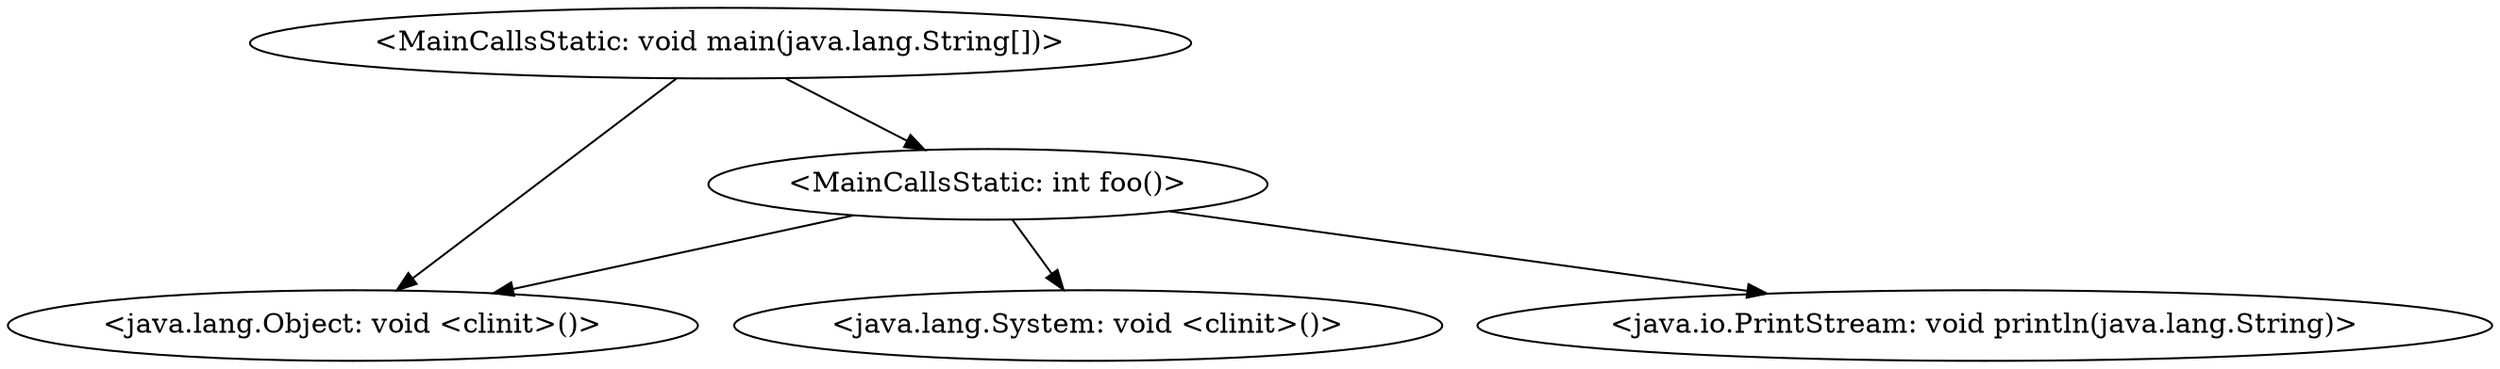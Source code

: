 digraph "call-graph" {
    "<MainCallsStatic: void main(java.lang.String[])>"
    "<java.lang.Object: void <clinit>()>"
    "<MainCallsStatic: void main(java.lang.String[])>"->"<java.lang.Object: void <clinit>()>";
    "<MainCallsStatic: int foo()>"
    "<MainCallsStatic: void main(java.lang.String[])>"->"<MainCallsStatic: int foo()>";
    "<java.lang.System: void <clinit>()>"
    "<MainCallsStatic: int foo()>"->"<java.lang.System: void <clinit>()>";
    "<MainCallsStatic: int foo()>"->"<java.lang.Object: void <clinit>()>";
    "<java.io.PrintStream: void println(java.lang.String)>"
    "<MainCallsStatic: int foo()>"->"<java.io.PrintStream: void println(java.lang.String)>";
}
